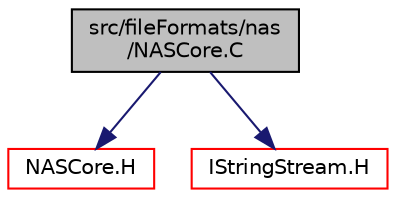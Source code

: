 digraph "src/fileFormats/nas/NASCore.C"
{
  bgcolor="transparent";
  edge [fontname="Helvetica",fontsize="10",labelfontname="Helvetica",labelfontsize="10"];
  node [fontname="Helvetica",fontsize="10",shape=record];
  Node1 [label="src/fileFormats/nas\l/NASCore.C",height=0.2,width=0.4,color="black", fillcolor="grey75", style="filled", fontcolor="black"];
  Node1 -> Node2 [color="midnightblue",fontsize="10",style="solid",fontname="Helvetica"];
  Node2 [label="NASCore.H",height=0.2,width=0.4,color="red",URL="$a05146.html"];
  Node1 -> Node3 [color="midnightblue",fontsize="10",style="solid",fontname="Helvetica"];
  Node3 [label="IStringStream.H",height=0.2,width=0.4,color="red",URL="$a08151.html"];
}
